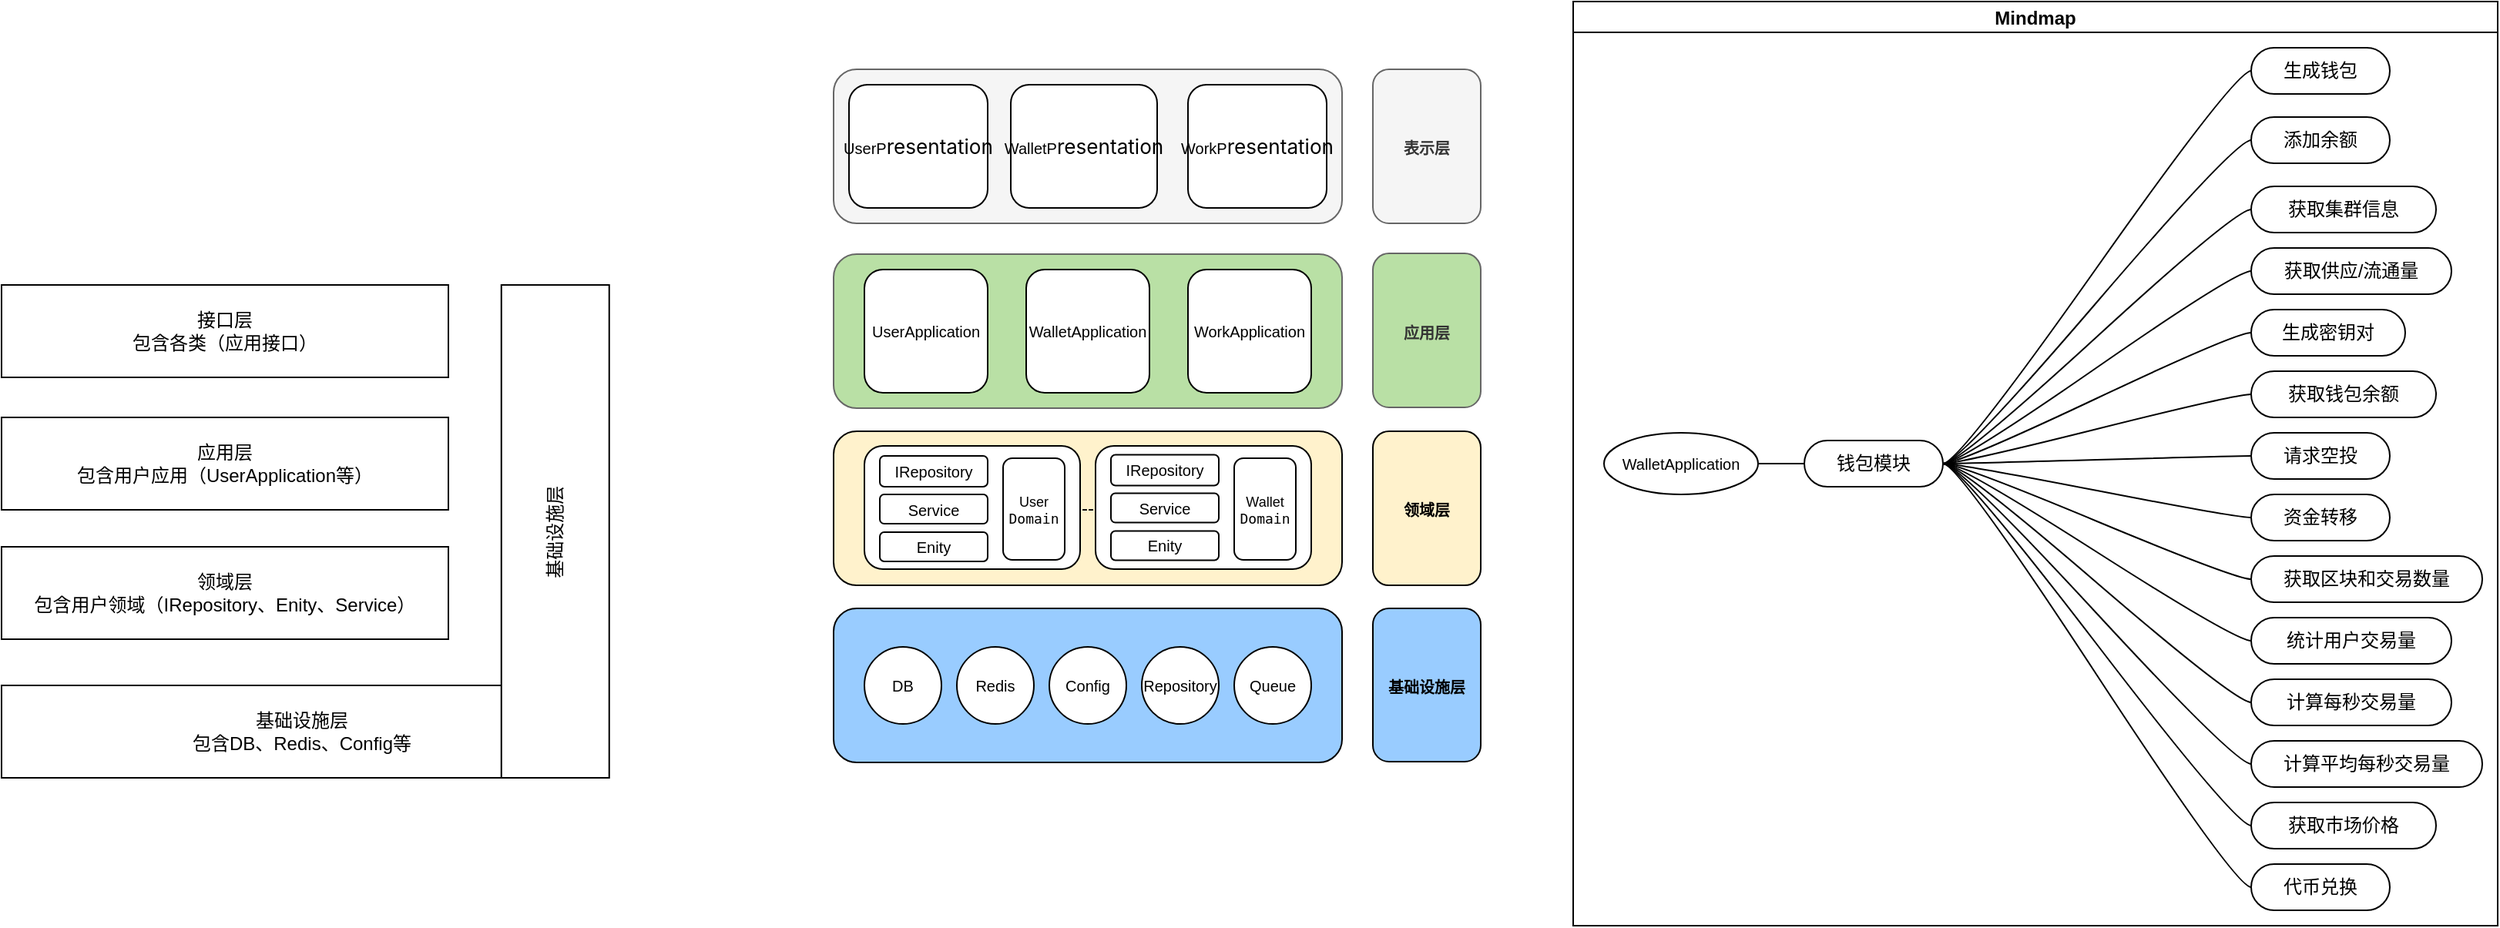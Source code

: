 <mxfile version="24.1.0" type="device" pages="2">
  <diagram name="Page-1" id="-7N9URdHmehw-3D6zgUb">
    <mxGraphModel dx="797" dy="674" grid="1" gridSize="10" guides="1" tooltips="1" connect="1" arrows="1" fold="1" page="1" pageScale="1" pageWidth="850" pageHeight="1100" math="0" shadow="0">
      <root>
        <mxCell id="0" />
        <mxCell id="1" parent="0" />
        <mxCell id="ov3V7qwJOUjR4YtO758n-13" value="&lt;div&gt;&lt;br&gt;&lt;/div&gt;" style="rounded=1;whiteSpace=wrap;html=1;fillColor=#99CCFF;strokeColor=#000000;" parent="1" vertex="1">
          <mxGeometry x="850" y="840" width="330" height="100" as="geometry" />
        </mxCell>
        <mxCell id="ov3V7qwJOUjR4YtO758n-1" value="基础设施层&lt;div&gt;包含DB、Redis、Config等&lt;/div&gt;" style="rounded=0;whiteSpace=wrap;html=1;" parent="1" vertex="1">
          <mxGeometry x="310" y="890" width="390" height="60" as="geometry" />
        </mxCell>
        <mxCell id="ov3V7qwJOUjR4YtO758n-2" value="领域层&lt;br&gt;包含用户领域（IRepository、Enity、Service）" style="rounded=0;whiteSpace=wrap;html=1;" parent="1" vertex="1">
          <mxGeometry x="310" y="800" width="290" height="60" as="geometry" />
        </mxCell>
        <mxCell id="ov3V7qwJOUjR4YtO758n-3" value="应用层&lt;div&gt;包含用户应用（UserApplication等）&lt;/div&gt;" style="rounded=0;whiteSpace=wrap;html=1;" parent="1" vertex="1">
          <mxGeometry x="310" y="716" width="290" height="60" as="geometry" />
        </mxCell>
        <mxCell id="ov3V7qwJOUjR4YtO758n-4" value="接口层&lt;br&gt;包含各类（应用接口）" style="rounded=0;whiteSpace=wrap;html=1;" parent="1" vertex="1">
          <mxGeometry x="310" y="630" width="290" height="60" as="geometry" />
        </mxCell>
        <mxCell id="ov3V7qwJOUjR4YtO758n-7" value="基础设施层" style="rounded=0;whiteSpace=wrap;html=1;rotation=-90;" parent="1" vertex="1">
          <mxGeometry x="509.38" y="755.01" width="320" height="70" as="geometry" />
        </mxCell>
        <mxCell id="ov3V7qwJOUjR4YtO758n-9" value="&lt;font style=&quot;font-size: 10px;&quot;&gt;DB&lt;/font&gt;" style="ellipse;whiteSpace=wrap;html=1;aspect=fixed;" parent="1" vertex="1">
          <mxGeometry x="870" y="865" width="50" height="50" as="geometry" />
        </mxCell>
        <mxCell id="ov3V7qwJOUjR4YtO758n-10" value="&lt;font style=&quot;font-size: 10px;&quot;&gt;Redis&lt;/font&gt;" style="ellipse;whiteSpace=wrap;html=1;aspect=fixed;" parent="1" vertex="1">
          <mxGeometry x="930" y="865" width="50" height="50" as="geometry" />
        </mxCell>
        <mxCell id="ov3V7qwJOUjR4YtO758n-11" value="&lt;font style=&quot;font-size: 10px;&quot;&gt;Config&lt;/font&gt;" style="ellipse;whiteSpace=wrap;html=1;aspect=fixed;" parent="1" vertex="1">
          <mxGeometry x="990" y="865" width="50" height="50" as="geometry" />
        </mxCell>
        <mxCell id="ov3V7qwJOUjR4YtO758n-12" value="&lt;font style=&quot;font-size: 10px;&quot;&gt;Repository&lt;/font&gt;" style="ellipse;whiteSpace=wrap;html=1;aspect=fixed;" parent="1" vertex="1">
          <mxGeometry x="1050" y="865" width="50" height="50" as="geometry" />
        </mxCell>
        <mxCell id="ov3V7qwJOUjR4YtO758n-14" value="&lt;div&gt;/*--------------------------------&lt;/div&gt;" style="rounded=1;whiteSpace=wrap;html=1;fillColor=#fff2cc;strokeColor=#000000;" parent="1" vertex="1">
          <mxGeometry x="850" y="725.01" width="330" height="100" as="geometry" />
        </mxCell>
        <mxCell id="ov3V7qwJOUjR4YtO758n-16" value="" style="rounded=1;whiteSpace=wrap;html=1;" parent="1" vertex="1">
          <mxGeometry x="870" y="734.52" width="140" height="80" as="geometry" />
        </mxCell>
        <mxCell id="ov3V7qwJOUjR4YtO758n-17" value="&lt;font style=&quot;font-size: 10px;&quot;&gt;IRepository&lt;/font&gt;" style="rounded=1;whiteSpace=wrap;html=1;" parent="1" vertex="1">
          <mxGeometry x="880" y="741.03" width="70" height="20" as="geometry" />
        </mxCell>
        <mxCell id="ov3V7qwJOUjR4YtO758n-18" value="&lt;font style=&quot;font-size: 10px;&quot;&gt;Service&lt;/font&gt;" style="rounded=1;whiteSpace=wrap;html=1;" parent="1" vertex="1">
          <mxGeometry x="880" y="766.03" width="70" height="18.99" as="geometry" />
        </mxCell>
        <mxCell id="ov3V7qwJOUjR4YtO758n-19" value="&lt;font style=&quot;font-size: 10px;&quot;&gt;Enity&lt;/font&gt;" style="rounded=1;whiteSpace=wrap;html=1;" parent="1" vertex="1">
          <mxGeometry x="880" y="790.51" width="70" height="18.99" as="geometry" />
        </mxCell>
        <mxCell id="ov3V7qwJOUjR4YtO758n-20" value="&lt;div&gt;&lt;br&gt;&lt;/div&gt;" style="rounded=1;whiteSpace=wrap;html=1;fillColor=#B9E0A5;fontColor=#333333;strokeColor=#666666;" parent="1" vertex="1">
          <mxGeometry x="850" y="610" width="330" height="100" as="geometry" />
        </mxCell>
        <mxCell id="ov3V7qwJOUjR4YtO758n-22" value="&lt;font style=&quot;font-size: 10px;&quot;&gt;UserApplication&lt;/font&gt;" style="rounded=1;whiteSpace=wrap;html=1;" parent="1" vertex="1">
          <mxGeometry x="870" y="620" width="80" height="80" as="geometry" />
        </mxCell>
        <mxCell id="ov3V7qwJOUjR4YtO758n-23" value="&lt;font style=&quot;font-size: 10px;&quot;&gt;WalletApplication&lt;/font&gt;" style="rounded=1;whiteSpace=wrap;html=1;" parent="1" vertex="1">
          <mxGeometry x="975" y="620" width="80" height="80" as="geometry" />
        </mxCell>
        <mxCell id="ov3V7qwJOUjR4YtO758n-24" value="&lt;font style=&quot;font-size: 10px;&quot;&gt;WorkApplication&lt;/font&gt;" style="rounded=1;whiteSpace=wrap;html=1;" parent="1" vertex="1">
          <mxGeometry x="1080" y="620" width="80" height="80" as="geometry" />
        </mxCell>
        <mxCell id="ov3V7qwJOUjR4YtO758n-28" value="&lt;div style=&quot;&quot;&gt;&lt;pre style=&quot;font-family: &amp;quot;JetBrains Mono&amp;quot;, monospace;&quot;&gt;&lt;span style=&quot;font-family: Helvetica; white-space: normal;&quot;&gt;&lt;font style=&quot;font-size: 10px;&quot;&gt;&lt;b&gt;基础设施层&lt;/b&gt;&lt;/font&gt;&lt;/span&gt;&lt;span style=&quot;font-size: 9.8pt;&quot;&gt;&lt;br&gt;&lt;/span&gt;&lt;/pre&gt;&lt;/div&gt;" style="rounded=1;whiteSpace=wrap;html=1;fillColor=#99CCFF;strokeColor=#000000;" parent="1" vertex="1">
          <mxGeometry x="1200" y="840" width="70" height="99.52" as="geometry" />
        </mxCell>
        <mxCell id="ov3V7qwJOUjR4YtO758n-29" value="&lt;div style=&quot;&quot;&gt;&lt;pre style=&quot;font-family: &amp;quot;JetBrains Mono&amp;quot;, monospace;&quot;&gt;&lt;span style=&quot;font-family: Helvetica; white-space: normal;&quot;&gt;&lt;font style=&quot;font-size: 10px;&quot;&gt;&lt;b&gt;领域层&lt;/b&gt;&lt;/font&gt;&lt;/span&gt;&lt;span style=&quot;font-size: 9.8pt;&quot;&gt;&lt;br&gt;&lt;/span&gt;&lt;/pre&gt;&lt;/div&gt;" style="rounded=1;whiteSpace=wrap;html=1;fillColor=#fff2cc;strokeColor=#000000;" parent="1" vertex="1">
          <mxGeometry x="1200" y="725.04" width="70" height="100" as="geometry" />
        </mxCell>
        <mxCell id="ov3V7qwJOUjR4YtO758n-30" value="&lt;div style=&quot;&quot;&gt;&lt;pre style=&quot;font-family: &amp;quot;JetBrains Mono&amp;quot;, monospace;&quot;&gt;&lt;span style=&quot;font-family: Helvetica; white-space: normal;&quot;&gt;&lt;font style=&quot;font-size: 10px;&quot;&gt;&lt;b&gt;应用层&lt;/b&gt;&lt;/font&gt;&lt;/span&gt;&lt;span style=&quot;font-size: 9.8pt;&quot;&gt;&lt;br&gt;&lt;/span&gt;&lt;/pre&gt;&lt;/div&gt;" style="rounded=1;whiteSpace=wrap;html=1;fillColor=#B9E0A5;fontColor=#333333;strokeColor=#666666;" parent="1" vertex="1">
          <mxGeometry x="1200" y="609.52" width="70" height="100" as="geometry" />
        </mxCell>
        <mxCell id="ov3V7qwJOUjR4YtO758n-31" value="&lt;div style=&quot;font-size: 9px;&quot;&gt;&lt;pre style=&quot;font-family: &amp;quot;JetBrains Mono&amp;quot;, monospace;&quot;&gt;&lt;span style=&quot;font-family: Helvetica; white-space: normal;&quot;&gt;User&lt;br&gt;&lt;/span&gt;Domain&lt;/pre&gt;&lt;/div&gt;" style="rounded=1;whiteSpace=wrap;html=1;" parent="1" vertex="1">
          <mxGeometry x="960" y="742.52" width="40" height="66.01" as="geometry" />
        </mxCell>
        <mxCell id="ov3V7qwJOUjR4YtO758n-35" value="" style="rounded=1;whiteSpace=wrap;html=1;" parent="1" vertex="1">
          <mxGeometry x="1020" y="734.52" width="140" height="80" as="geometry" />
        </mxCell>
        <mxCell id="ov3V7qwJOUjR4YtO758n-33" value="&lt;div style=&quot;font-size: 9px;&quot;&gt;&lt;pre style=&quot;font-family: &amp;quot;JetBrains Mono&amp;quot;, monospace;&quot;&gt;&lt;span style=&quot;font-family: Helvetica; white-space: normal;&quot;&gt;Wallet&lt;br&gt;&lt;/span&gt;Domain&lt;/pre&gt;&lt;/div&gt;" style="rounded=1;whiteSpace=wrap;html=1;" parent="1" vertex="1">
          <mxGeometry x="1110" y="742.52" width="40" height="66.01" as="geometry" />
        </mxCell>
        <mxCell id="ov3V7qwJOUjR4YtO758n-36" value="&lt;font style=&quot;font-size: 10px;&quot;&gt;IRepository&lt;/font&gt;" style="rounded=1;whiteSpace=wrap;html=1;" parent="1" vertex="1">
          <mxGeometry x="1030" y="740.28" width="70" height="20" as="geometry" />
        </mxCell>
        <mxCell id="ov3V7qwJOUjR4YtO758n-37" value="&lt;font style=&quot;font-size: 10px;&quot;&gt;Service&lt;/font&gt;" style="rounded=1;whiteSpace=wrap;html=1;" parent="1" vertex="1">
          <mxGeometry x="1030" y="765.28" width="70" height="18.99" as="geometry" />
        </mxCell>
        <mxCell id="ov3V7qwJOUjR4YtO758n-38" value="&lt;font style=&quot;font-size: 10px;&quot;&gt;Enity&lt;/font&gt;" style="rounded=1;whiteSpace=wrap;html=1;" parent="1" vertex="1">
          <mxGeometry x="1030" y="789.76" width="70" height="18.99" as="geometry" />
        </mxCell>
        <mxCell id="ov3V7qwJOUjR4YtO758n-39" value="&lt;span style=&quot;font-size: 10px;&quot;&gt;Queue&lt;/span&gt;" style="ellipse;whiteSpace=wrap;html=1;aspect=fixed;" parent="1" vertex="1">
          <mxGeometry x="1110" y="865" width="50" height="50" as="geometry" />
        </mxCell>
        <mxCell id="ov3V7qwJOUjR4YtO758n-40" value="&lt;div&gt;&lt;br&gt;&lt;/div&gt;" style="rounded=1;whiteSpace=wrap;html=1;fillColor=#f5f5f5;fontColor=#333333;strokeColor=#666666;" parent="1" vertex="1">
          <mxGeometry x="850" y="490" width="330" height="100" as="geometry" />
        </mxCell>
        <mxCell id="ov3V7qwJOUjR4YtO758n-41" value="&lt;font style=&quot;font-size: 10px;&quot;&gt;UserP&lt;/font&gt;&lt;span style=&quot;font-family: Inter; font-size: 9.8pt;&quot;&gt;resentation&lt;/span&gt;" style="rounded=1;whiteSpace=wrap;html=1;labelBackgroundColor=none;fontColor=#000000;" parent="1" vertex="1">
          <mxGeometry x="860" y="500" width="90" height="80" as="geometry" />
        </mxCell>
        <mxCell id="ov3V7qwJOUjR4YtO758n-42" value="&lt;font style=&quot;font-size: 10px;&quot;&gt;WalletP&lt;/font&gt;&lt;span style=&quot;font-family: Inter; font-size: 9.8pt;&quot;&gt;resentation&lt;/span&gt;" style="rounded=1;whiteSpace=wrap;html=1;labelBackgroundColor=none;fontColor=#000000;" parent="1" vertex="1">
          <mxGeometry x="965" y="500" width="95" height="80" as="geometry" />
        </mxCell>
        <mxCell id="ov3V7qwJOUjR4YtO758n-43" value="&lt;font style=&quot;font-size: 10px;&quot;&gt;WorkP&lt;/font&gt;&lt;span style=&quot;font-family: Inter; font-size: 9.8pt;&quot;&gt;resentation&lt;/span&gt;" style="rounded=1;whiteSpace=wrap;html=1;labelBackgroundColor=none;fontColor=#000000;" parent="1" vertex="1">
          <mxGeometry x="1080" y="500" width="90" height="80" as="geometry" />
        </mxCell>
        <mxCell id="ov3V7qwJOUjR4YtO758n-44" value="&lt;div style=&quot;&quot;&gt;&lt;pre style=&quot;font-family: &amp;quot;JetBrains Mono&amp;quot;, monospace;&quot;&gt;&lt;span style=&quot;font-family: Helvetica; white-space: normal;&quot;&gt;&lt;font style=&quot;font-size: 10px;&quot;&gt;&lt;b&gt;表示层&lt;/b&gt;&lt;/font&gt;&lt;/span&gt;&lt;span style=&quot;font-size: 9.8pt;&quot;&gt;&lt;br&gt;&lt;/span&gt;&lt;/pre&gt;&lt;/div&gt;" style="rounded=1;whiteSpace=wrap;html=1;fillColor=#f5f5f5;fontColor=#333333;strokeColor=#666666;" parent="1" vertex="1">
          <mxGeometry x="1200" y="490" width="70" height="100" as="geometry" />
        </mxCell>
        <mxCell id="hQem3i2IH8AsM8--OExP-37" value="Mindmap" style="swimlane;startSize=20;horizontal=1;containerType=tree;" parent="1" vertex="1">
          <mxGeometry x="1330" y="446" width="600" height="600" as="geometry" />
        </mxCell>
        <mxCell id="hQem3i2IH8AsM8--OExP-38" value="" style="edgeStyle=entityRelationEdgeStyle;startArrow=none;endArrow=none;segment=10;curved=1;sourcePerimeterSpacing=0;targetPerimeterSpacing=0;rounded=0;" parent="hQem3i2IH8AsM8--OExP-37" source="hQem3i2IH8AsM8--OExP-42" target="hQem3i2IH8AsM8--OExP-43" edge="1">
          <mxGeometry relative="1" as="geometry" />
        </mxCell>
        <mxCell id="hQem3i2IH8AsM8--OExP-42" value="&lt;span style=&quot;font-size: 10px;&quot;&gt;WalletApplication&lt;/span&gt;" style="ellipse;whiteSpace=wrap;html=1;align=center;treeFolding=1;treeMoving=1;newEdgeStyle={&quot;edgeStyle&quot;:&quot;entityRelationEdgeStyle&quot;,&quot;startArrow&quot;:&quot;none&quot;,&quot;endArrow&quot;:&quot;none&quot;,&quot;segment&quot;:10,&quot;curved&quot;:1,&quot;sourcePerimeterSpacing&quot;:0,&quot;targetPerimeterSpacing&quot;:0};" parent="hQem3i2IH8AsM8--OExP-37" vertex="1">
          <mxGeometry x="20" y="280" width="100" height="40" as="geometry" />
        </mxCell>
        <mxCell id="hQem3i2IH8AsM8--OExP-43" value="钱包模块" style="whiteSpace=wrap;html=1;rounded=1;arcSize=50;align=center;verticalAlign=middle;strokeWidth=1;autosize=1;spacing=4;treeFolding=1;treeMoving=1;newEdgeStyle={&quot;edgeStyle&quot;:&quot;entityRelationEdgeStyle&quot;,&quot;startArrow&quot;:&quot;none&quot;,&quot;endArrow&quot;:&quot;none&quot;,&quot;segment&quot;:10,&quot;curved&quot;:1,&quot;sourcePerimeterSpacing&quot;:0,&quot;targetPerimeterSpacing&quot;:0};" parent="hQem3i2IH8AsM8--OExP-37" vertex="1">
          <mxGeometry x="150" y="285" width="90" height="30" as="geometry" />
        </mxCell>
        <mxCell id="hQem3i2IH8AsM8--OExP-47" value="" style="edgeStyle=entityRelationEdgeStyle;startArrow=none;endArrow=none;segment=10;curved=1;sourcePerimeterSpacing=0;targetPerimeterSpacing=0;rounded=0;" parent="hQem3i2IH8AsM8--OExP-37" source="hQem3i2IH8AsM8--OExP-43" target="hQem3i2IH8AsM8--OExP-48" edge="1">
          <mxGeometry relative="1" as="geometry">
            <mxPoint x="1720" y="590" as="sourcePoint" />
          </mxGeometry>
        </mxCell>
        <mxCell id="hQem3i2IH8AsM8--OExP-48" value="生成钱包" style="whiteSpace=wrap;html=1;rounded=1;arcSize=50;align=center;verticalAlign=middle;strokeWidth=1;autosize=1;spacing=4;treeFolding=1;treeMoving=1;newEdgeStyle={&quot;edgeStyle&quot;:&quot;entityRelationEdgeStyle&quot;,&quot;startArrow&quot;:&quot;none&quot;,&quot;endArrow&quot;:&quot;none&quot;,&quot;segment&quot;:10,&quot;curved&quot;:1,&quot;sourcePerimeterSpacing&quot;:0,&quot;targetPerimeterSpacing&quot;:0};" parent="hQem3i2IH8AsM8--OExP-37" vertex="1">
          <mxGeometry x="440" y="30" width="90" height="30" as="geometry" />
        </mxCell>
        <mxCell id="hQem3i2IH8AsM8--OExP-51" value="" style="edgeStyle=entityRelationEdgeStyle;startArrow=none;endArrow=none;segment=10;curved=1;sourcePerimeterSpacing=0;targetPerimeterSpacing=0;rounded=0;" parent="hQem3i2IH8AsM8--OExP-37" source="hQem3i2IH8AsM8--OExP-43" target="hQem3i2IH8AsM8--OExP-52" edge="1">
          <mxGeometry relative="1" as="geometry">
            <mxPoint x="1720" y="590" as="sourcePoint" />
          </mxGeometry>
        </mxCell>
        <mxCell id="hQem3i2IH8AsM8--OExP-52" value="添加余额" style="whiteSpace=wrap;html=1;rounded=1;arcSize=50;align=center;verticalAlign=middle;strokeWidth=1;autosize=1;spacing=4;treeFolding=1;treeMoving=1;newEdgeStyle={&quot;edgeStyle&quot;:&quot;entityRelationEdgeStyle&quot;,&quot;startArrow&quot;:&quot;none&quot;,&quot;endArrow&quot;:&quot;none&quot;,&quot;segment&quot;:10,&quot;curved&quot;:1,&quot;sourcePerimeterSpacing&quot;:0,&quot;targetPerimeterSpacing&quot;:0};" parent="hQem3i2IH8AsM8--OExP-37" vertex="1">
          <mxGeometry x="440" y="75" width="90" height="30" as="geometry" />
        </mxCell>
        <mxCell id="hQem3i2IH8AsM8--OExP-53" value="" style="edgeStyle=entityRelationEdgeStyle;startArrow=none;endArrow=none;segment=10;curved=1;sourcePerimeterSpacing=0;targetPerimeterSpacing=0;rounded=0;" parent="hQem3i2IH8AsM8--OExP-37" source="hQem3i2IH8AsM8--OExP-43" target="hQem3i2IH8AsM8--OExP-54" edge="1">
          <mxGeometry relative="1" as="geometry">
            <mxPoint x="1720" y="590" as="sourcePoint" />
          </mxGeometry>
        </mxCell>
        <mxCell id="hQem3i2IH8AsM8--OExP-54" value="获取集群信息" style="whiteSpace=wrap;html=1;rounded=1;arcSize=50;align=center;verticalAlign=middle;strokeWidth=1;autosize=1;spacing=4;treeFolding=1;treeMoving=1;newEdgeStyle={&quot;edgeStyle&quot;:&quot;entityRelationEdgeStyle&quot;,&quot;startArrow&quot;:&quot;none&quot;,&quot;endArrow&quot;:&quot;none&quot;,&quot;segment&quot;:10,&quot;curved&quot;:1,&quot;sourcePerimeterSpacing&quot;:0,&quot;targetPerimeterSpacing&quot;:0};" parent="hQem3i2IH8AsM8--OExP-37" vertex="1">
          <mxGeometry x="440" y="120" width="120" height="30" as="geometry" />
        </mxCell>
        <mxCell id="hQem3i2IH8AsM8--OExP-55" value="" style="edgeStyle=entityRelationEdgeStyle;startArrow=none;endArrow=none;segment=10;curved=1;sourcePerimeterSpacing=0;targetPerimeterSpacing=0;rounded=0;" parent="hQem3i2IH8AsM8--OExP-37" source="hQem3i2IH8AsM8--OExP-43" target="hQem3i2IH8AsM8--OExP-56" edge="1">
          <mxGeometry relative="1" as="geometry">
            <mxPoint x="1720" y="590" as="sourcePoint" />
          </mxGeometry>
        </mxCell>
        <mxCell id="hQem3i2IH8AsM8--OExP-56" value="获取供应/流通量" style="whiteSpace=wrap;html=1;rounded=1;arcSize=50;align=center;verticalAlign=middle;strokeWidth=1;autosize=1;spacing=4;treeFolding=1;treeMoving=1;newEdgeStyle={&quot;edgeStyle&quot;:&quot;entityRelationEdgeStyle&quot;,&quot;startArrow&quot;:&quot;none&quot;,&quot;endArrow&quot;:&quot;none&quot;,&quot;segment&quot;:10,&quot;curved&quot;:1,&quot;sourcePerimeterSpacing&quot;:0,&quot;targetPerimeterSpacing&quot;:0};" parent="hQem3i2IH8AsM8--OExP-37" vertex="1">
          <mxGeometry x="440" y="160" width="130" height="30" as="geometry" />
        </mxCell>
        <mxCell id="hQem3i2IH8AsM8--OExP-57" value="" style="edgeStyle=entityRelationEdgeStyle;startArrow=none;endArrow=none;segment=10;curved=1;sourcePerimeterSpacing=0;targetPerimeterSpacing=0;rounded=0;" parent="hQem3i2IH8AsM8--OExP-37" source="hQem3i2IH8AsM8--OExP-43" target="hQem3i2IH8AsM8--OExP-58" edge="1">
          <mxGeometry relative="1" as="geometry">
            <mxPoint x="1720" y="600" as="sourcePoint" />
          </mxGeometry>
        </mxCell>
        <mxCell id="hQem3i2IH8AsM8--OExP-58" value="生成密钥对" style="whiteSpace=wrap;html=1;rounded=1;arcSize=50;align=center;verticalAlign=middle;strokeWidth=1;autosize=1;spacing=4;treeFolding=1;treeMoving=1;newEdgeStyle={&quot;edgeStyle&quot;:&quot;entityRelationEdgeStyle&quot;,&quot;startArrow&quot;:&quot;none&quot;,&quot;endArrow&quot;:&quot;none&quot;,&quot;segment&quot;:10,&quot;curved&quot;:1,&quot;sourcePerimeterSpacing&quot;:0,&quot;targetPerimeterSpacing&quot;:0};" parent="hQem3i2IH8AsM8--OExP-37" vertex="1">
          <mxGeometry x="440" y="200" width="100" height="30" as="geometry" />
        </mxCell>
        <mxCell id="hQem3i2IH8AsM8--OExP-59" value="" style="edgeStyle=entityRelationEdgeStyle;startArrow=none;endArrow=none;segment=10;curved=1;sourcePerimeterSpacing=0;targetPerimeterSpacing=0;rounded=0;" parent="hQem3i2IH8AsM8--OExP-37" source="hQem3i2IH8AsM8--OExP-43" target="hQem3i2IH8AsM8--OExP-60" edge="1">
          <mxGeometry relative="1" as="geometry">
            <mxPoint x="1680" y="600" as="sourcePoint" />
          </mxGeometry>
        </mxCell>
        <mxCell id="hQem3i2IH8AsM8--OExP-60" value="获取钱包余额" style="whiteSpace=wrap;html=1;rounded=1;arcSize=50;align=center;verticalAlign=middle;strokeWidth=1;autosize=1;spacing=4;treeFolding=1;treeMoving=1;newEdgeStyle={&quot;edgeStyle&quot;:&quot;entityRelationEdgeStyle&quot;,&quot;startArrow&quot;:&quot;none&quot;,&quot;endArrow&quot;:&quot;none&quot;,&quot;segment&quot;:10,&quot;curved&quot;:1,&quot;sourcePerimeterSpacing&quot;:0,&quot;targetPerimeterSpacing&quot;:0};" parent="hQem3i2IH8AsM8--OExP-37" vertex="1">
          <mxGeometry x="440" y="240" width="120" height="30" as="geometry" />
        </mxCell>
        <mxCell id="hQem3i2IH8AsM8--OExP-62" value="" style="edgeStyle=entityRelationEdgeStyle;startArrow=none;endArrow=none;segment=10;curved=1;sourcePerimeterSpacing=0;targetPerimeterSpacing=0;rounded=0;" parent="hQem3i2IH8AsM8--OExP-37" source="hQem3i2IH8AsM8--OExP-43" target="hQem3i2IH8AsM8--OExP-63" edge="1">
          <mxGeometry relative="1" as="geometry">
            <mxPoint x="1680" y="600" as="sourcePoint" />
          </mxGeometry>
        </mxCell>
        <mxCell id="hQem3i2IH8AsM8--OExP-63" value="请求空投" style="whiteSpace=wrap;html=1;rounded=1;arcSize=50;align=center;verticalAlign=middle;strokeWidth=1;autosize=1;spacing=4;treeFolding=1;treeMoving=1;newEdgeStyle={&quot;edgeStyle&quot;:&quot;entityRelationEdgeStyle&quot;,&quot;startArrow&quot;:&quot;none&quot;,&quot;endArrow&quot;:&quot;none&quot;,&quot;segment&quot;:10,&quot;curved&quot;:1,&quot;sourcePerimeterSpacing&quot;:0,&quot;targetPerimeterSpacing&quot;:0};" parent="hQem3i2IH8AsM8--OExP-37" vertex="1">
          <mxGeometry x="440" y="280" width="90" height="30" as="geometry" />
        </mxCell>
        <mxCell id="hQem3i2IH8AsM8--OExP-64" value="" style="edgeStyle=entityRelationEdgeStyle;startArrow=none;endArrow=none;segment=10;curved=1;sourcePerimeterSpacing=0;targetPerimeterSpacing=0;rounded=0;" parent="hQem3i2IH8AsM8--OExP-37" source="hQem3i2IH8AsM8--OExP-43" target="hQem3i2IH8AsM8--OExP-65" edge="1">
          <mxGeometry relative="1" as="geometry">
            <mxPoint x="1690" y="600" as="sourcePoint" />
          </mxGeometry>
        </mxCell>
        <mxCell id="hQem3i2IH8AsM8--OExP-65" value="资金转移" style="whiteSpace=wrap;html=1;rounded=1;arcSize=50;align=center;verticalAlign=middle;strokeWidth=1;autosize=1;spacing=4;treeFolding=1;treeMoving=1;newEdgeStyle={&quot;edgeStyle&quot;:&quot;entityRelationEdgeStyle&quot;,&quot;startArrow&quot;:&quot;none&quot;,&quot;endArrow&quot;:&quot;none&quot;,&quot;segment&quot;:10,&quot;curved&quot;:1,&quot;sourcePerimeterSpacing&quot;:0,&quot;targetPerimeterSpacing&quot;:0};" parent="hQem3i2IH8AsM8--OExP-37" vertex="1">
          <mxGeometry x="440" y="320" width="90" height="30" as="geometry" />
        </mxCell>
        <mxCell id="hQem3i2IH8AsM8--OExP-68" value="" style="edgeStyle=entityRelationEdgeStyle;startArrow=none;endArrow=none;segment=10;curved=1;sourcePerimeterSpacing=0;targetPerimeterSpacing=0;rounded=0;" parent="hQem3i2IH8AsM8--OExP-37" source="hQem3i2IH8AsM8--OExP-43" target="hQem3i2IH8AsM8--OExP-69" edge="1">
          <mxGeometry relative="1" as="geometry">
            <mxPoint x="1690" y="600" as="sourcePoint" />
          </mxGeometry>
        </mxCell>
        <mxCell id="hQem3i2IH8AsM8--OExP-69" value="获取区块和交易数量" style="whiteSpace=wrap;html=1;rounded=1;arcSize=50;align=center;verticalAlign=middle;strokeWidth=1;autosize=1;spacing=4;treeFolding=1;treeMoving=1;newEdgeStyle={&quot;edgeStyle&quot;:&quot;entityRelationEdgeStyle&quot;,&quot;startArrow&quot;:&quot;none&quot;,&quot;endArrow&quot;:&quot;none&quot;,&quot;segment&quot;:10,&quot;curved&quot;:1,&quot;sourcePerimeterSpacing&quot;:0,&quot;targetPerimeterSpacing&quot;:0};" parent="hQem3i2IH8AsM8--OExP-37" vertex="1">
          <mxGeometry x="440" y="360" width="150" height="30" as="geometry" />
        </mxCell>
        <mxCell id="hQem3i2IH8AsM8--OExP-98" value="" style="edgeStyle=entityRelationEdgeStyle;startArrow=none;endArrow=none;segment=10;curved=1;sourcePerimeterSpacing=0;targetPerimeterSpacing=0;rounded=0;" parent="hQem3i2IH8AsM8--OExP-37" source="hQem3i2IH8AsM8--OExP-43" target="hQem3i2IH8AsM8--OExP-99" edge="1">
          <mxGeometry relative="1" as="geometry">
            <mxPoint x="1690" y="600" as="sourcePoint" />
          </mxGeometry>
        </mxCell>
        <mxCell id="hQem3i2IH8AsM8--OExP-99" value="统计用户交易量" style="whiteSpace=wrap;html=1;rounded=1;arcSize=50;align=center;verticalAlign=middle;strokeWidth=1;autosize=1;spacing=4;treeFolding=1;treeMoving=1;newEdgeStyle={&quot;edgeStyle&quot;:&quot;entityRelationEdgeStyle&quot;,&quot;startArrow&quot;:&quot;none&quot;,&quot;endArrow&quot;:&quot;none&quot;,&quot;segment&quot;:10,&quot;curved&quot;:1,&quot;sourcePerimeterSpacing&quot;:0,&quot;targetPerimeterSpacing&quot;:0};" parent="hQem3i2IH8AsM8--OExP-37" vertex="1">
          <mxGeometry x="440" y="400" width="130" height="30" as="geometry" />
        </mxCell>
        <mxCell id="hQem3i2IH8AsM8--OExP-100" value="" style="edgeStyle=entityRelationEdgeStyle;startArrow=none;endArrow=none;segment=10;curved=1;sourcePerimeterSpacing=0;targetPerimeterSpacing=0;rounded=0;" parent="hQem3i2IH8AsM8--OExP-37" source="hQem3i2IH8AsM8--OExP-43" target="hQem3i2IH8AsM8--OExP-101" edge="1">
          <mxGeometry relative="1" as="geometry">
            <mxPoint x="1690" y="600" as="sourcePoint" />
          </mxGeometry>
        </mxCell>
        <mxCell id="hQem3i2IH8AsM8--OExP-101" value="计算每秒交易量" style="whiteSpace=wrap;html=1;rounded=1;arcSize=50;align=center;verticalAlign=middle;strokeWidth=1;autosize=1;spacing=4;treeFolding=1;treeMoving=1;newEdgeStyle={&quot;edgeStyle&quot;:&quot;entityRelationEdgeStyle&quot;,&quot;startArrow&quot;:&quot;none&quot;,&quot;endArrow&quot;:&quot;none&quot;,&quot;segment&quot;:10,&quot;curved&quot;:1,&quot;sourcePerimeterSpacing&quot;:0,&quot;targetPerimeterSpacing&quot;:0};" parent="hQem3i2IH8AsM8--OExP-37" vertex="1">
          <mxGeometry x="440" y="440" width="130" height="30" as="geometry" />
        </mxCell>
        <mxCell id="hQem3i2IH8AsM8--OExP-103" value="" style="edgeStyle=entityRelationEdgeStyle;startArrow=none;endArrow=none;segment=10;curved=1;sourcePerimeterSpacing=0;targetPerimeterSpacing=0;rounded=0;" parent="hQem3i2IH8AsM8--OExP-37" source="hQem3i2IH8AsM8--OExP-43" target="hQem3i2IH8AsM8--OExP-104" edge="1">
          <mxGeometry relative="1" as="geometry">
            <mxPoint x="1690" y="600" as="sourcePoint" />
          </mxGeometry>
        </mxCell>
        <mxCell id="hQem3i2IH8AsM8--OExP-104" value="计算平均每秒交易量" style="whiteSpace=wrap;html=1;rounded=1;arcSize=50;align=center;verticalAlign=middle;strokeWidth=1;autosize=1;spacing=4;treeFolding=1;treeMoving=1;newEdgeStyle={&quot;edgeStyle&quot;:&quot;entityRelationEdgeStyle&quot;,&quot;startArrow&quot;:&quot;none&quot;,&quot;endArrow&quot;:&quot;none&quot;,&quot;segment&quot;:10,&quot;curved&quot;:1,&quot;sourcePerimeterSpacing&quot;:0,&quot;targetPerimeterSpacing&quot;:0};" parent="hQem3i2IH8AsM8--OExP-37" vertex="1">
          <mxGeometry x="440" y="480" width="150" height="30" as="geometry" />
        </mxCell>
        <mxCell id="hQem3i2IH8AsM8--OExP-105" value="" style="edgeStyle=entityRelationEdgeStyle;startArrow=none;endArrow=none;segment=10;curved=1;sourcePerimeterSpacing=0;targetPerimeterSpacing=0;rounded=0;" parent="hQem3i2IH8AsM8--OExP-37" source="hQem3i2IH8AsM8--OExP-43" target="hQem3i2IH8AsM8--OExP-106" edge="1">
          <mxGeometry relative="1" as="geometry">
            <mxPoint x="1590" y="820" as="sourcePoint" />
          </mxGeometry>
        </mxCell>
        <mxCell id="hQem3i2IH8AsM8--OExP-106" value="获取市场价格" style="whiteSpace=wrap;html=1;rounded=1;arcSize=50;align=center;verticalAlign=middle;strokeWidth=1;autosize=1;spacing=4;treeFolding=1;treeMoving=1;newEdgeStyle={&quot;edgeStyle&quot;:&quot;entityRelationEdgeStyle&quot;,&quot;startArrow&quot;:&quot;none&quot;,&quot;endArrow&quot;:&quot;none&quot;,&quot;segment&quot;:10,&quot;curved&quot;:1,&quot;sourcePerimeterSpacing&quot;:0,&quot;targetPerimeterSpacing&quot;:0};" parent="hQem3i2IH8AsM8--OExP-37" vertex="1">
          <mxGeometry x="440" y="520" width="120" height="30" as="geometry" />
        </mxCell>
        <mxCell id="hQem3i2IH8AsM8--OExP-107" value="" style="edgeStyle=entityRelationEdgeStyle;startArrow=none;endArrow=none;segment=10;curved=1;sourcePerimeterSpacing=0;targetPerimeterSpacing=0;rounded=0;" parent="hQem3i2IH8AsM8--OExP-37" source="hQem3i2IH8AsM8--OExP-43" target="hQem3i2IH8AsM8--OExP-108" edge="1">
          <mxGeometry relative="1" as="geometry">
            <mxPoint x="1610" y="820" as="sourcePoint" />
          </mxGeometry>
        </mxCell>
        <mxCell id="hQem3i2IH8AsM8--OExP-108" value="代币兑换" style="whiteSpace=wrap;html=1;rounded=1;arcSize=50;align=center;verticalAlign=middle;strokeWidth=1;autosize=1;spacing=4;treeFolding=1;treeMoving=1;newEdgeStyle={&quot;edgeStyle&quot;:&quot;entityRelationEdgeStyle&quot;,&quot;startArrow&quot;:&quot;none&quot;,&quot;endArrow&quot;:&quot;none&quot;,&quot;segment&quot;:10,&quot;curved&quot;:1,&quot;sourcePerimeterSpacing&quot;:0,&quot;targetPerimeterSpacing&quot;:0};" parent="hQem3i2IH8AsM8--OExP-37" vertex="1">
          <mxGeometry x="440" y="560" width="90" height="30" as="geometry" />
        </mxCell>
      </root>
    </mxGraphModel>
  </diagram>
  <diagram id="aoz4291vzZto8VA0rVKA" name="Page-2">
    <mxGraphModel dx="1194" dy="674" grid="1" gridSize="10" guides="1" tooltips="1" connect="1" arrows="1" fold="1" page="1" pageScale="1" pageWidth="850" pageHeight="1100" math="0" shadow="0">
      <root>
        <mxCell id="0" />
        <mxCell id="1" parent="0" />
      </root>
    </mxGraphModel>
  </diagram>
</mxfile>
